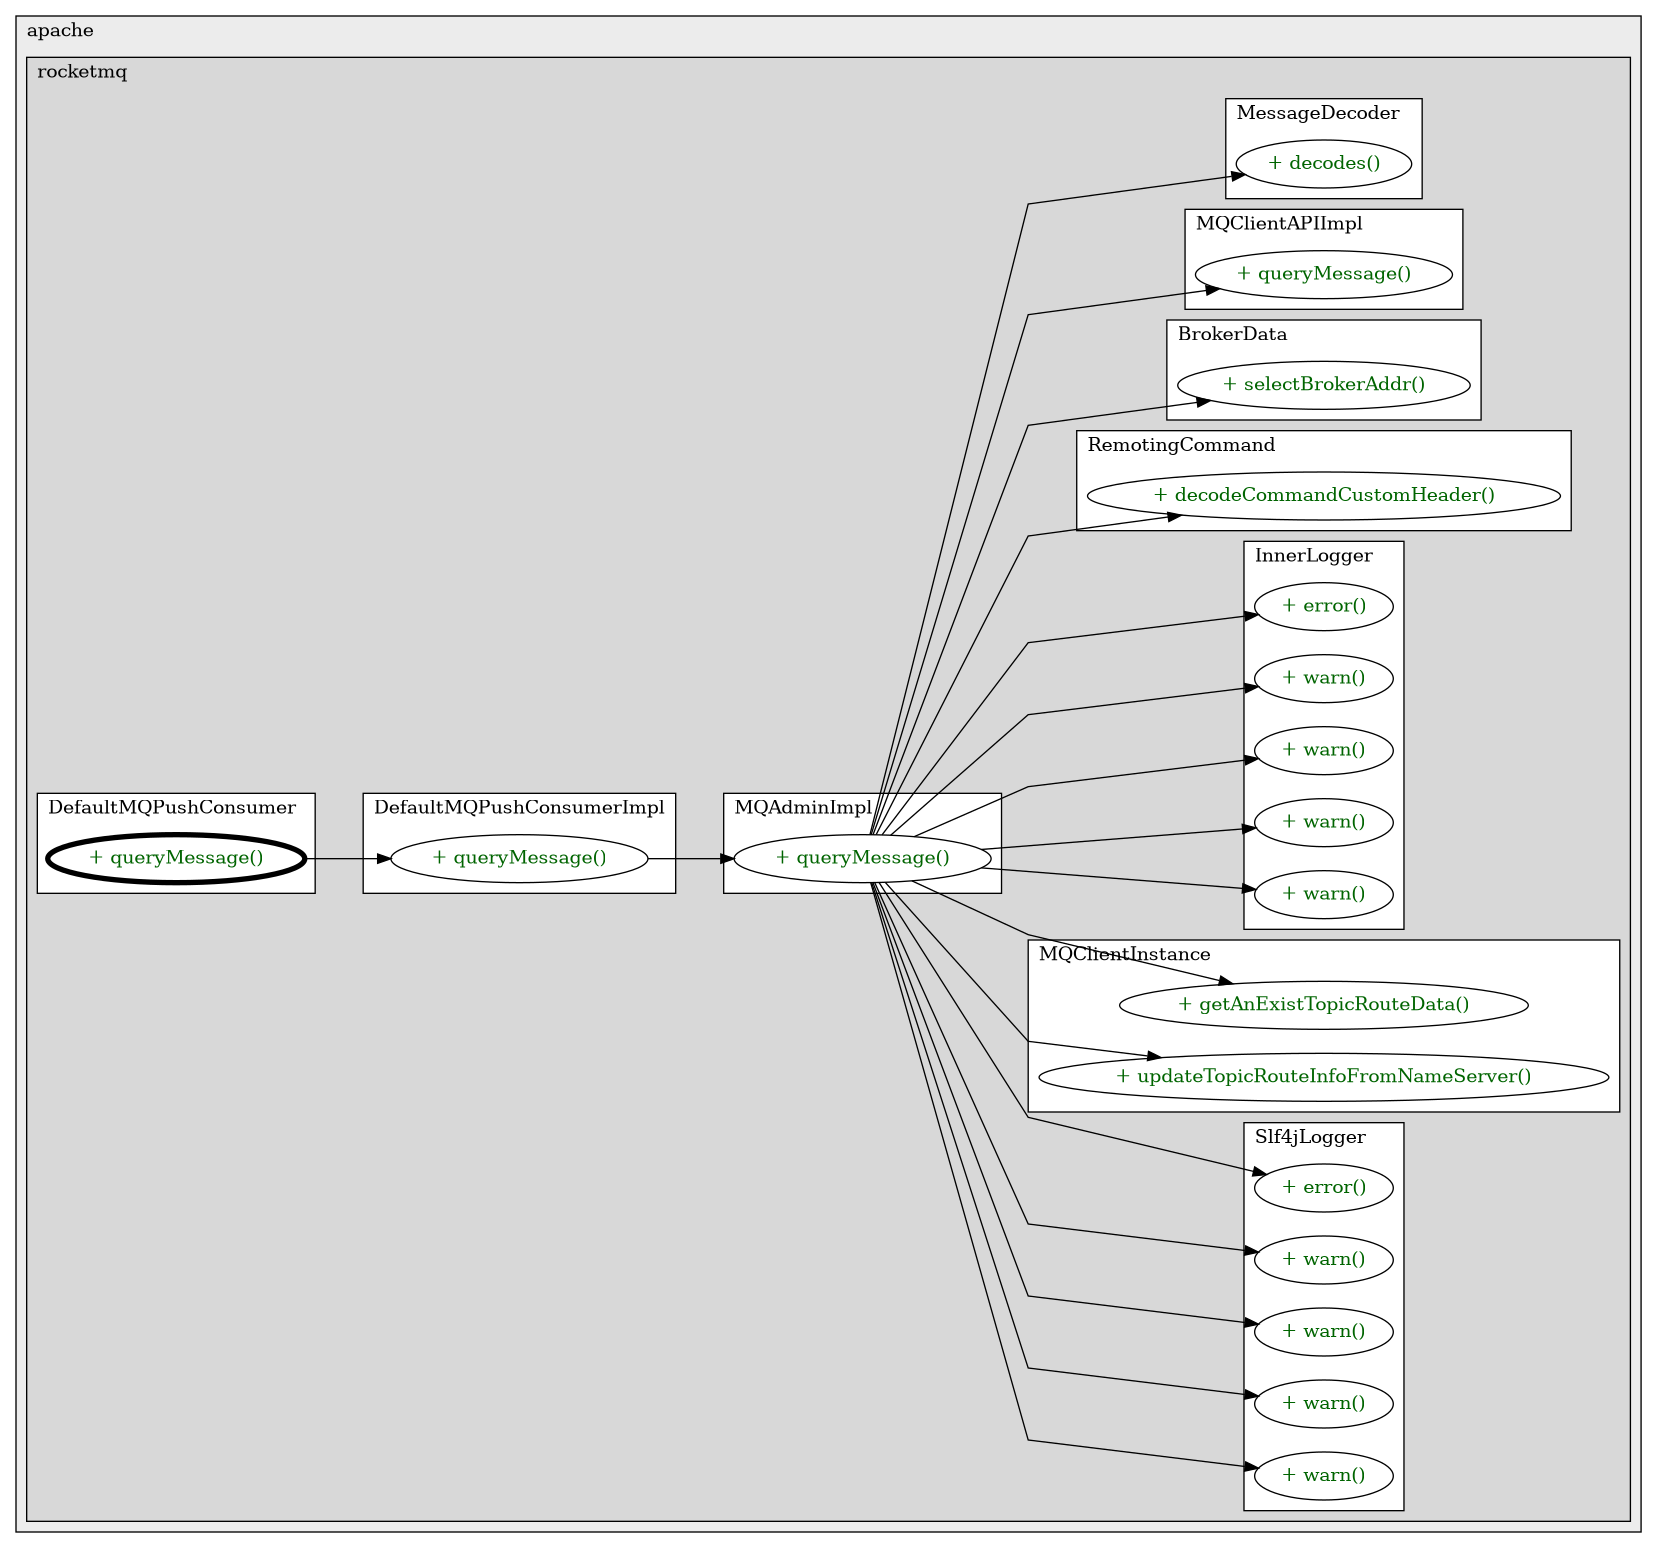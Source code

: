 @startuml

/' diagram meta data start
config=CallConfiguration;
{
  "rootMethod": "org.apache.rocketmq.client.consumer.DefaultMQPushConsumer#queryMessage(String,String,int,long,long)",
  "projectClassification": {
    "searchMode": "OpenProject", // OpenProject, AllProjects
    "includedProjects": "",
    "pathEndKeywords": "*.impl",
    "isClientPath": "",
    "isClientName": "",
    "isTestPath": "",
    "isTestName": "",
    "isMappingPath": "",
    "isMappingName": "",
    "isDataAccessPath": "",
    "isDataAccessName": "",
    "isDataStructurePath": "",
    "isDataStructureName": "",
    "isInterfaceStructuresPath": "",
    "isInterfaceStructuresName": "",
    "isEntryPointPath": "",
    "isEntryPointName": "",
    "treatFinalFieldsAsMandatory": false
  },
  "graphRestriction": {
    "classPackageExcludeFilter": "",
    "classPackageIncludeFilter": "",
    "classNameExcludeFilter": "",
    "classNameIncludeFilter": "",
    "methodNameExcludeFilter": "",
    "methodNameIncludeFilter": "",
    "removeByInheritance": "", // inheritance/annotation based filtering is done in a second step
    "removeByAnnotation": "",
    "removeByClassPackage": "", // cleanup the graph after inheritance/annotation based filtering is done
    "removeByClassName": "",
    "cutMappings": false,
    "cutEnum": true,
    "cutTests": true,
    "cutClient": true,
    "cutDataAccess": true,
    "cutInterfaceStructures": true,
    "cutDataStructures": true,
    "cutGetterAndSetter": true,
    "cutConstructors": true
  },
  "graphTraversal": {
    "forwardDepth": 3,
    "backwardDepth": 3,
    "classPackageExcludeFilter": "",
    "classPackageIncludeFilter": "",
    "classNameExcludeFilter": "",
    "classNameIncludeFilter": "",
    "methodNameExcludeFilter": "",
    "methodNameIncludeFilter": "",
    "hideMappings": false,
    "hideDataStructures": false,
    "hidePrivateMethods": true,
    "hideInterfaceCalls": true, // indirection: implementation -> interface (is hidden) -> implementation
    "onlyShowApplicationEntryPoints": false, // root node is included
    "useMethodCallsForStructureDiagram": "ForwardOnly" // ForwardOnly, BothDirections, No
  },
  "details": {
    "aggregation": "GroupByClass", // ByClass, GroupByClass, None
    "showMethodParametersTypes": false,
    "showMethodParametersNames": false,
    "showMethodReturnType": false,
    "showPackageLevels": 2,
    "showCallOrder": false,
    "edgeMode": "MethodsOnly", // TypesOnly, MethodsOnly, TypesAndMethods, MethodsAndDirectTypeUsage
    "showDetailedClassStructure": false
  },
  "rootClass": "org.apache.rocketmq.client.consumer.DefaultMQPushConsumer",
  "extensionCallbackMethod": "" // qualified.class.name#methodName - signature: public static String method(String)
}
diagram meta data end '/



digraph g {
    rankdir="LR"
    splines=polyline
    

'nodes 
subgraph cluster_1411517106 { 
   	label=apache
	labeljust=l
	fillcolor="#ececec"
	style=filled
   
   subgraph cluster_1714486248 { 
   	label=rocketmq
	labeljust=l
	fillcolor="#d8d8d8"
	style=filled
   
   subgraph cluster_1314323680 { 
   	label=MQAdminImpl
	labeljust=l
	fillcolor=white
	style=filled
   
   MQAdminImpl1527982467XXXqueryMessage2049666629[
	label="+ queryMessage()"
	style=filled
	fillcolor=white
	tooltip="MQAdminImpl

null"
	fontcolor=darkgreen
];
} 

subgraph cluster_1350583147 { 
   	label=Slf4jLogger
	labeljust=l
	fillcolor=white
	style=filled
   
   Slf4jLogger2118845798XXXerror424332965[
	label="+ error()"
	style=filled
	fillcolor=white
	tooltip="Slf4jLogger

null"
	fontcolor=darkgreen
];

Slf4jLogger2118845798XXXwarn1506910935[
	label="+ warn()"
	style=filled
	fillcolor=white
	tooltip="Slf4jLogger

null"
	fontcolor=darkgreen
];

Slf4jLogger2118845798XXXwarn1808118735[
	label="+ warn()"
	style=filled
	fillcolor=white
	tooltip="Slf4jLogger

null"
	fontcolor=darkgreen
];

Slf4jLogger2118845798XXXwarn1881684228[
	label="+ warn()"
	style=filled
	fillcolor=white
	tooltip="Slf4jLogger

null"
	fontcolor=darkgreen
];

Slf4jLogger2118845798XXXwarn424332965[
	label="+ warn()"
	style=filled
	fillcolor=white
	tooltip="Slf4jLogger

null"
	fontcolor=darkgreen
];
} 

subgraph cluster_1817307469 { 
   	label=MQClientInstance
	labeljust=l
	fillcolor=white
	style=filled
   
   MQClientInstance700434529XXXgetAnExistTopicRouteData1808118735[
	label="+ getAnExistTopicRouteData()"
	style=filled
	fillcolor=white
	tooltip="MQClientInstance

null"
	fontcolor=darkgreen
];

MQClientInstance700434529XXXupdateTopicRouteInfoFromNameServer1808118735[
	label="+ updateTopicRouteInfoFromNameServer()"
	style=filled
	fillcolor=white
	tooltip="MQClientInstance

null"
	fontcolor=darkgreen
];
} 

subgraph cluster_1833644171 { 
   	label=InnerLogger
	labeljust=l
	fillcolor=white
	style=filled
   
   InnerLogger1066893677XXXerror424332965[
	label="+ error()"
	style=filled
	fillcolor=white
	tooltip="InnerLogger

null"
	fontcolor=darkgreen
];

InnerLogger1066893677XXXwarn1506910935[
	label="+ warn()"
	style=filled
	fillcolor=white
	tooltip="InnerLogger

null"
	fontcolor=darkgreen
];

InnerLogger1066893677XXXwarn1808118735[
	label="+ warn()"
	style=filled
	fillcolor=white
	tooltip="InnerLogger

null"
	fontcolor=darkgreen
];

InnerLogger1066893677XXXwarn1881684228[
	label="+ warn()"
	style=filled
	fillcolor=white
	tooltip="InnerLogger

null"
	fontcolor=darkgreen
];

InnerLogger1066893677XXXwarn424332965[
	label="+ warn()"
	style=filled
	fillcolor=white
	tooltip="InnerLogger

null"
	fontcolor=darkgreen
];
} 

subgraph cluster_2004609280 { 
   	label=DefaultMQPushConsumer
	labeljust=l
	fillcolor=white
	style=filled
   
   DefaultMQPushConsumer633216551XXXqueryMessage2049666629[
	label="+ queryMessage()"
	style=filled
	fillcolor=white
	tooltip="DefaultMQPushConsumer

&#10;  This method will be removed in a certain version after April 5, 2020, so please do not use this method.&#10; "
	penwidth=4
	fontcolor=darkgreen
];
} 

subgraph cluster_290650472 { 
   	label=DefaultMQPushConsumerImpl
	labeljust=l
	fillcolor=white
	style=filled
   
   DefaultMQPushConsumerImpl1317777407XXXqueryMessage2049666629[
	label="+ queryMessage()"
	style=filled
	fillcolor=white
	tooltip="DefaultMQPushConsumerImpl

null"
	fontcolor=darkgreen
];
} 

subgraph cluster_454799875 { 
   	label=RemotingCommand
	labeljust=l
	fillcolor=white
	style=filled
   
   RemotingCommand1388817347XXXdecodeCommandCustomHeader831959679[
	label="+ decodeCommandCustomHeader()"
	style=filled
	fillcolor=white
	tooltip="RemotingCommand

null"
	fontcolor=darkgreen
];
} 

subgraph cluster_925786939 { 
   	label=BrokerData
	labeljust=l
	fillcolor=white
	style=filled
   
   BrokerData846711030XXXselectBrokerAddr0[
	label="+ selectBrokerAddr()"
	style=filled
	fillcolor=white
	tooltip="BrokerData

&#10;  Selects a (preferably master) broker address from the registered list.&#10;  If the master's address cannot be found, a slave broker address is selected in a random manner.&#10; &#10;  @return Broker address.&#10; "
	fontcolor=darkgreen
];
} 

subgraph cluster_931339104 { 
   	label=MQClientAPIImpl
	labeljust=l
	fillcolor=white
	style=filled
   
   MQClientAPIImpl1527982467XXXqueryMessage676714341[
	label="+ queryMessage()"
	style=filled
	fillcolor=white
	tooltip="MQClientAPIImpl

null"
	fontcolor=darkgreen
];
} 

subgraph cluster_966143399 { 
   	label=MessageDecoder
	labeljust=l
	fillcolor=white
	style=filled
   
   MessageDecoder1295052772XXXdecodes83608148[
	label="+ decodes()"
	style=filled
	fillcolor=white
	tooltip="MessageDecoder

null"
	fontcolor=darkgreen
];
} 
} 
} 

'edges    
DefaultMQPushConsumer633216551XXXqueryMessage2049666629 -> DefaultMQPushConsumerImpl1317777407XXXqueryMessage2049666629;
DefaultMQPushConsumerImpl1317777407XXXqueryMessage2049666629 -> MQAdminImpl1527982467XXXqueryMessage2049666629;
MQAdminImpl1527982467XXXqueryMessage2049666629 -> BrokerData846711030XXXselectBrokerAddr0;
MQAdminImpl1527982467XXXqueryMessage2049666629 -> InnerLogger1066893677XXXerror424332965;
MQAdminImpl1527982467XXXqueryMessage2049666629 -> InnerLogger1066893677XXXwarn1506910935;
MQAdminImpl1527982467XXXqueryMessage2049666629 -> InnerLogger1066893677XXXwarn1808118735;
MQAdminImpl1527982467XXXqueryMessage2049666629 -> InnerLogger1066893677XXXwarn1881684228;
MQAdminImpl1527982467XXXqueryMessage2049666629 -> InnerLogger1066893677XXXwarn424332965;
MQAdminImpl1527982467XXXqueryMessage2049666629 -> MQClientAPIImpl1527982467XXXqueryMessage676714341;
MQAdminImpl1527982467XXXqueryMessage2049666629 -> MQClientInstance700434529XXXgetAnExistTopicRouteData1808118735;
MQAdminImpl1527982467XXXqueryMessage2049666629 -> MQClientInstance700434529XXXupdateTopicRouteInfoFromNameServer1808118735;
MQAdminImpl1527982467XXXqueryMessage2049666629 -> MessageDecoder1295052772XXXdecodes83608148;
MQAdminImpl1527982467XXXqueryMessage2049666629 -> RemotingCommand1388817347XXXdecodeCommandCustomHeader831959679;
MQAdminImpl1527982467XXXqueryMessage2049666629 -> Slf4jLogger2118845798XXXerror424332965;
MQAdminImpl1527982467XXXqueryMessage2049666629 -> Slf4jLogger2118845798XXXwarn1506910935;
MQAdminImpl1527982467XXXqueryMessage2049666629 -> Slf4jLogger2118845798XXXwarn1808118735;
MQAdminImpl1527982467XXXqueryMessage2049666629 -> Slf4jLogger2118845798XXXwarn1881684228;
MQAdminImpl1527982467XXXqueryMessage2049666629 -> Slf4jLogger2118845798XXXwarn424332965;
    
}
@enduml